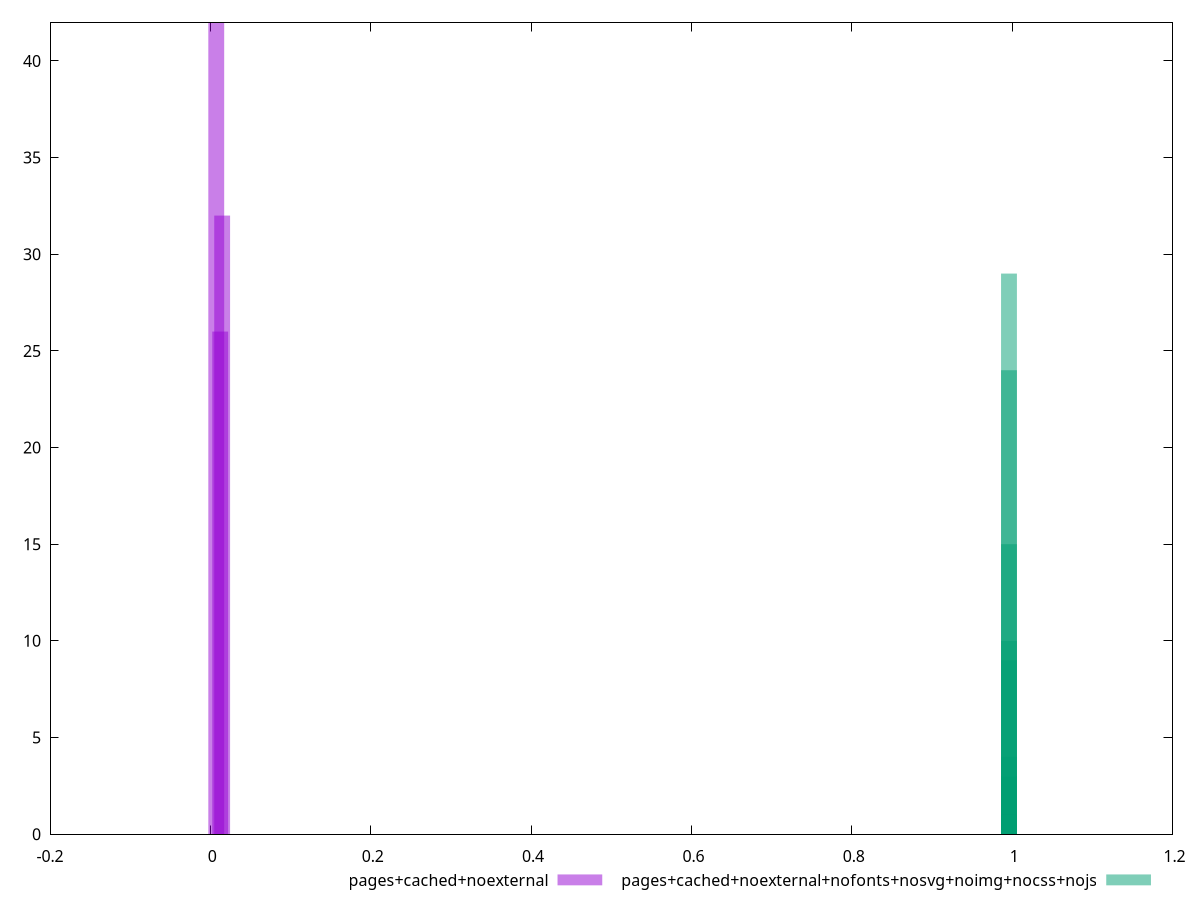 $_pagesCachedNoexternal <<EOF
0.014713055838066681 32
0.007356527919033341 42
0.012260879865055568 26
EOF
$_pagesCachedNoexternalNofontsNosvgNoimgNocssNojs <<EOF
0.9960801196639799 15
0.9960117618945693 1
0.9960703542683498 29
0.9960898850596099 10
0.9960410580814596 4
0.9960605888727198 24
0.9960508234770896 9
0.9960312926858295 3
0.9960996504552401 3
0.9959824657076791 1
0.9960215272901994 1
EOF
set key outside below
set terminal pngcairo
set output "report_00005_2020-11-02T22-26-11.212Z/largest-contentful-paint/largest-contentful-paint_pages+cached+noexternal_pages+cached+noexternal+nofonts+nosvg+noimg+nocss+nojs+hist.png"
set boxwidth 0.019774862450724136
set style fill transparent solid 0.5 noborder
set yrange [0:42]
plot $_pagesCachedNoexternal title "pages+cached+noexternal" with boxes ,$_pagesCachedNoexternalNofontsNosvgNoimgNocssNojs title "pages+cached+noexternal+nofonts+nosvg+noimg+nocss+nojs" with boxes ,